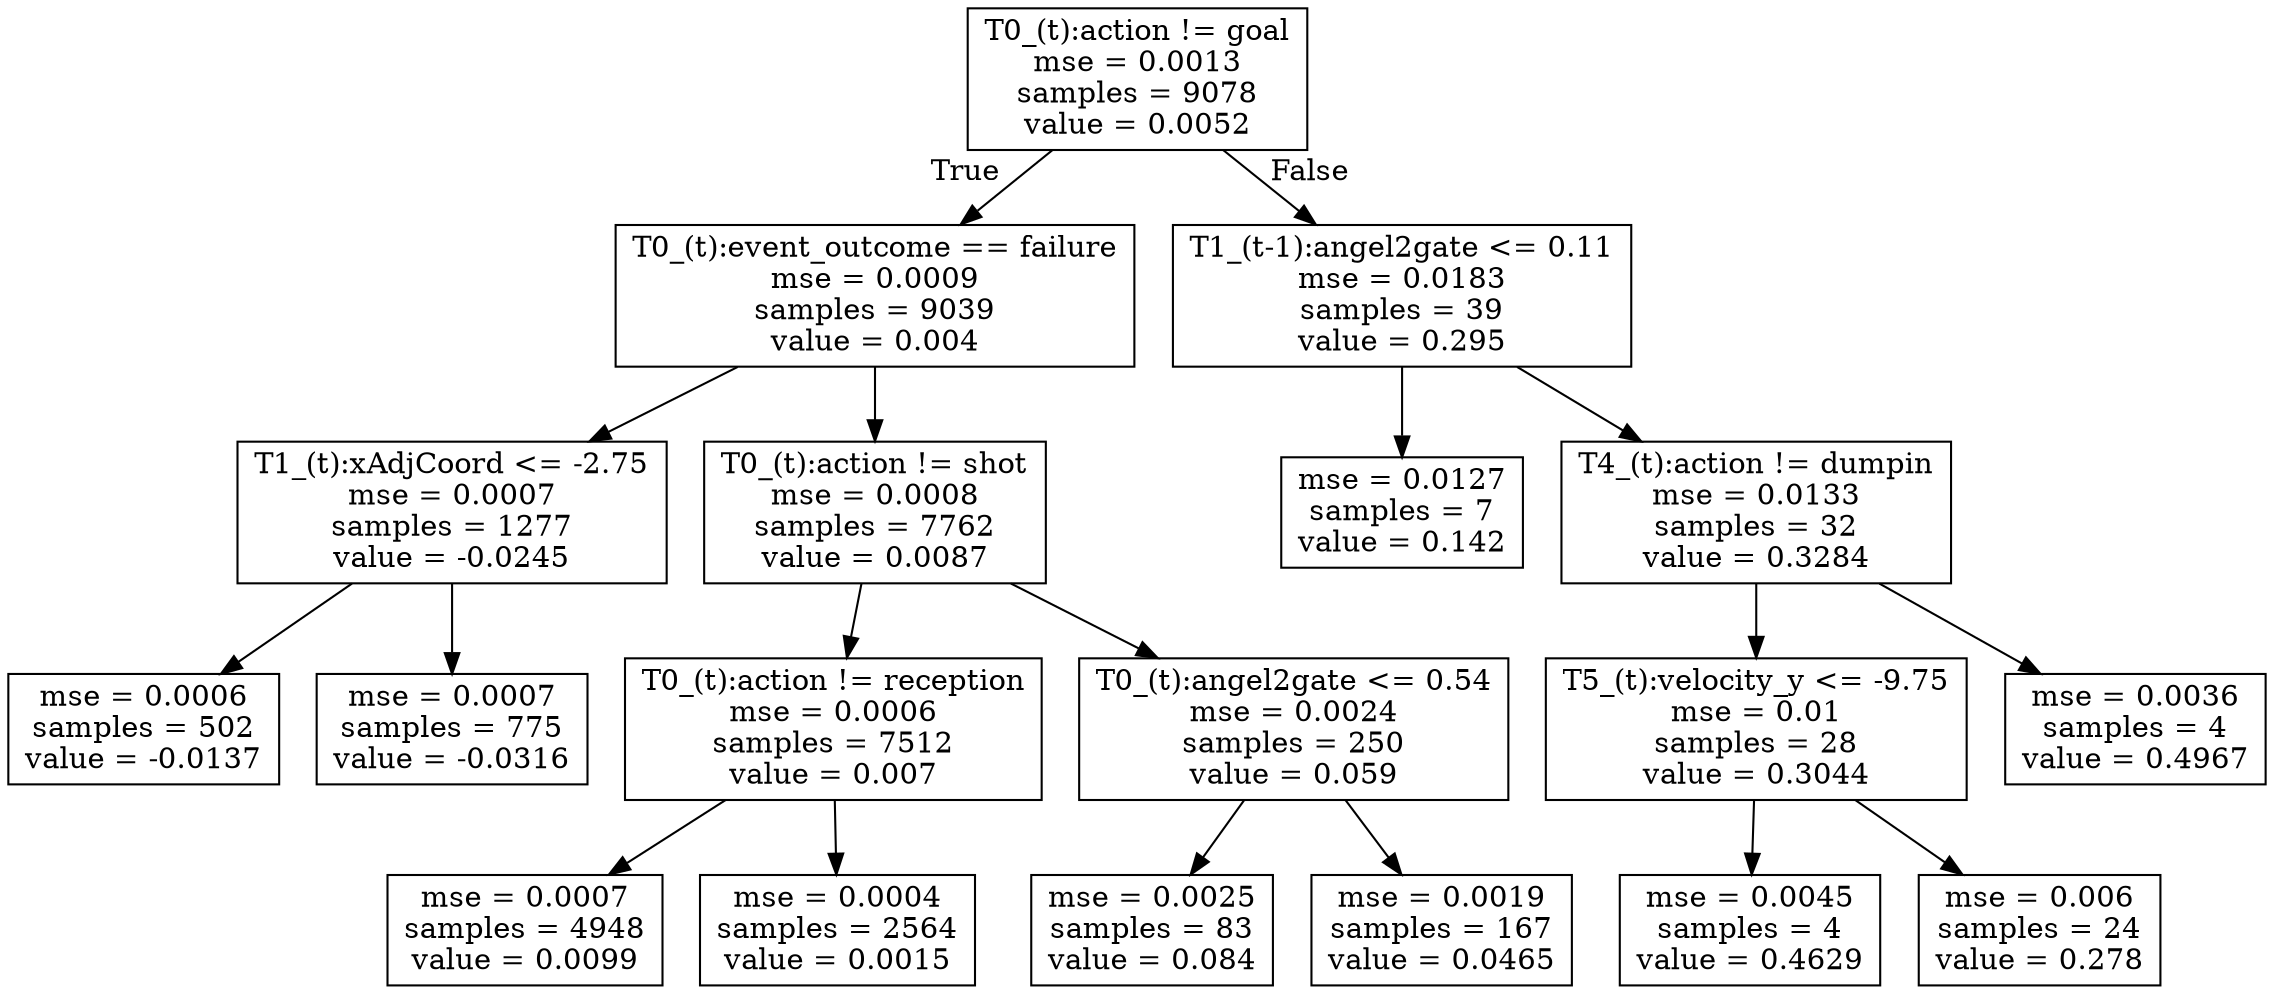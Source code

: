 digraph Tree {
node [shape=box] ;
0 [label="T0_(t):action != goal\nmse = 0.0013\nsamples = 9078\nvalue = 0.0052"] ;
1 [label="T0_(t):event_outcome == failure\nmse = 0.0009\nsamples = 9039\nvalue = 0.004"] ;
0 -> 1 [labeldistance=2.5, labelangle=45, headlabel="True"] ;
3 [label="T1_(t):xAdjCoord <= -2.75\nmse = 0.0007\nsamples = 1277\nvalue = -0.0245"] ;
1 -> 3 ;
15 [label="mse = 0.0006\nsamples = 502\nvalue = -0.0137"] ;
3 -> 15 ;
16 [label="mse = 0.0007\nsamples = 775\nvalue = -0.0316"] ;
3 -> 16 ;
4 [label="T0_(t):action != shot\nmse = 0.0008\nsamples = 7762\nvalue = 0.0087"] ;
1 -> 4 ;
5 [label="T0_(t):action != reception\nmse = 0.0006\nsamples = 7512\nvalue = 0.007"] ;
4 -> 5 ;
11 [label="mse = 0.0007\nsamples = 4948\nvalue = 0.0099"] ;
5 -> 11 ;
12 [label="mse = 0.0004\nsamples = 2564\nvalue = 0.0015"] ;
5 -> 12 ;
6 [label="T0_(t):angel2gate <= 0.54\nmse = 0.0024\nsamples = 250\nvalue = 0.059"] ;
4 -> 6 ;
17 [label="mse = 0.0025\nsamples = 83\nvalue = 0.084"] ;
6 -> 17 ;
18 [label="mse = 0.0019\nsamples = 167\nvalue = 0.0465"] ;
6 -> 18 ;
2 [label="T1_(t-1):angel2gate <= 0.11\nmse = 0.0183\nsamples = 39\nvalue = 0.295"] ;
0 -> 2 [labeldistance=2.5, labelangle=-45, headlabel="False"] ;
7 [label="mse = 0.0127\nsamples = 7\nvalue = 0.142"] ;
2 -> 7 ;
8 [label="T4_(t):action != dumpin\nmse = 0.0133\nsamples = 32\nvalue = 0.3284"] ;
2 -> 8 ;
9 [label="T5_(t):velocity_y <= -9.75\nmse = 0.01\nsamples = 28\nvalue = 0.3044"] ;
8 -> 9 ;
13 [label="mse = 0.0045\nsamples = 4\nvalue = 0.4629"] ;
9 -> 13 ;
14 [label="mse = 0.006\nsamples = 24\nvalue = 0.278"] ;
9 -> 14 ;
10 [label="mse = 0.0036\nsamples = 4\nvalue = 0.4967"] ;
8 -> 10 ;
}